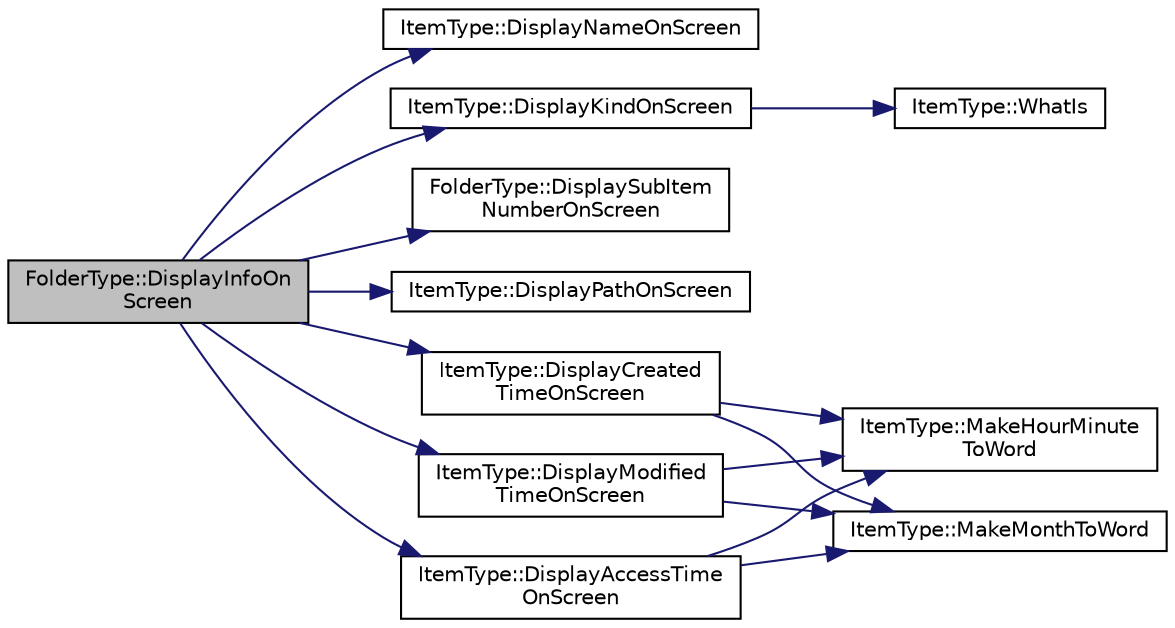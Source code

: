 digraph "FolderType::DisplayInfoOnScreen"
{
 // LATEX_PDF_SIZE
  edge [fontname="Helvetica",fontsize="10",labelfontname="Helvetica",labelfontsize="10"];
  node [fontname="Helvetica",fontsize="10",shape=record];
  rankdir="LR";
  Node40 [label="FolderType::DisplayInfoOn\lScreen",height=0.2,width=0.4,color="black", fillcolor="grey75", style="filled", fontcolor="black",tooltip="Display Folder Info on screen."];
  Node40 -> Node41 [color="midnightblue",fontsize="10",style="solid",fontname="Helvetica"];
  Node41 [label="ItemType::DisplayNameOnScreen",height=0.2,width=0.4,color="black", fillcolor="white", style="filled",URL="$class_item_type.html#a9533339965f24def60e48eaead2be08b",tooltip="Display Item Name on screen."];
  Node40 -> Node42 [color="midnightblue",fontsize="10",style="solid",fontname="Helvetica"];
  Node42 [label="ItemType::DisplayKindOnScreen",height=0.2,width=0.4,color="black", fillcolor="white", style="filled",URL="$class_item_type.html#ade53ef633d2eb9a0187e8ffb9a2bb45a",tooltip="Display Item Kind on screen."];
  Node42 -> Node43 [color="midnightblue",fontsize="10",style="solid",fontname="Helvetica"];
  Node43 [label="ItemType::WhatIs",height=0.2,width=0.4,color="black", fillcolor="white", style="filled",URL="$class_item_type.html#afd795276499e9f8a5ce163d51694440f",tooltip="Get ItemType kind."];
  Node40 -> Node44 [color="midnightblue",fontsize="10",style="solid",fontname="Helvetica"];
  Node44 [label="FolderType::DisplaySubItem\lNumberOnScreen",height=0.2,width=0.4,color="black", fillcolor="white", style="filled",URL="$class_folder_type.html#ac436ca0f7348cb783a224a465918308e",tooltip="Display SubItemNum on screen."];
  Node40 -> Node45 [color="midnightblue",fontsize="10",style="solid",fontname="Helvetica"];
  Node45 [label="ItemType::DisplayPathOnScreen",height=0.2,width=0.4,color="black", fillcolor="white", style="filled",URL="$class_item_type.html#a65fe1e7258d88b5c212f35eb69604511",tooltip="Display Item Path on screen."];
  Node40 -> Node46 [color="midnightblue",fontsize="10",style="solid",fontname="Helvetica"];
  Node46 [label="ItemType::DisplayCreated\lTimeOnScreen",height=0.2,width=0.4,color="black", fillcolor="white", style="filled",URL="$class_item_type.html#aad2a741c6c1bf7560439be835835467a",tooltip="Display Item Created Time on screen."];
  Node46 -> Node47 [color="midnightblue",fontsize="10",style="solid",fontname="Helvetica"];
  Node47 [label="ItemType::MakeMonthToWord",height=0.2,width=0.4,color="black", fillcolor="white", style="filled",URL="$class_item_type.html#a78b1b6a0b65a5c9e5e744ac70c0d57a1",tooltip="generate Month \"mm\" to word"];
  Node46 -> Node48 [color="midnightblue",fontsize="10",style="solid",fontname="Helvetica"];
  Node48 [label="ItemType::MakeHourMinute\lToWord",height=0.2,width=0.4,color="black", fillcolor="white", style="filled",URL="$class_item_type.html#a8bb2fb38a8263d044aeae28c411492ce",tooltip="generate hour,minute \"hhmm\" to Am,Pm(return)"];
  Node40 -> Node49 [color="midnightblue",fontsize="10",style="solid",fontname="Helvetica"];
  Node49 [label="ItemType::DisplayModified\lTimeOnScreen",height=0.2,width=0.4,color="black", fillcolor="white", style="filled",URL="$class_item_type.html#ad860b88413f013c854e176738742a49d",tooltip="Display Item Modified Time on screen."];
  Node49 -> Node47 [color="midnightblue",fontsize="10",style="solid",fontname="Helvetica"];
  Node49 -> Node48 [color="midnightblue",fontsize="10",style="solid",fontname="Helvetica"];
  Node40 -> Node50 [color="midnightblue",fontsize="10",style="solid",fontname="Helvetica"];
  Node50 [label="ItemType::DisplayAccessTime\lOnScreen",height=0.2,width=0.4,color="black", fillcolor="white", style="filled",URL="$class_item_type.html#a1c5dd730d0501cc0e232f1f24493f59f",tooltip="Display Item Access Time on screen."];
  Node50 -> Node47 [color="midnightblue",fontsize="10",style="solid",fontname="Helvetica"];
  Node50 -> Node48 [color="midnightblue",fontsize="10",style="solid",fontname="Helvetica"];
}
